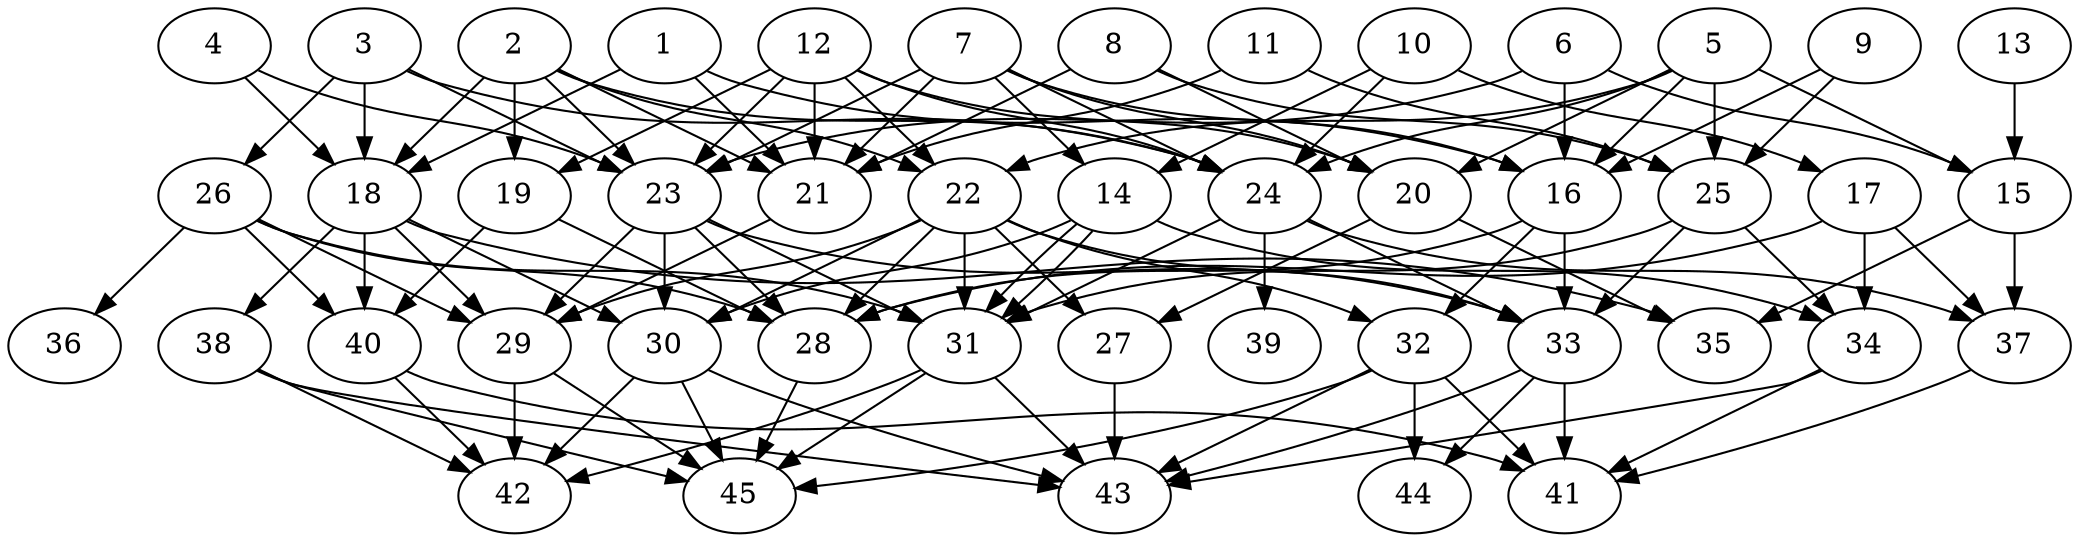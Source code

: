 // DAG automatically generated by daggen at Thu Oct  3 14:07:23 2019
// ./daggen --dot -n 45 --ccr 0.4 --fat 0.7 --regular 0.9 --density 0.5 --mindata 5242880 --maxdata 52428800 
digraph G {
  1 [size="24514560", alpha="0.08", expect_size="9805824"] 
  1 -> 16 [size ="9805824"]
  1 -> 18 [size ="9805824"]
  1 -> 21 [size ="9805824"]
  2 [size="62059520", alpha="0.01", expect_size="24823808"] 
  2 -> 18 [size ="24823808"]
  2 -> 19 [size ="24823808"]
  2 -> 21 [size ="24823808"]
  2 -> 22 [size ="24823808"]
  2 -> 23 [size ="24823808"]
  2 -> 24 [size ="24823808"]
  3 [size="74744320", alpha="0.17", expect_size="29897728"] 
  3 -> 18 [size ="29897728"]
  3 -> 23 [size ="29897728"]
  3 -> 24 [size ="29897728"]
  3 -> 26 [size ="29897728"]
  4 [size="101982720", alpha="0.15", expect_size="40793088"] 
  4 -> 18 [size ="40793088"]
  4 -> 23 [size ="40793088"]
  5 [size="61345280", alpha="0.09", expect_size="24538112"] 
  5 -> 15 [size ="24538112"]
  5 -> 16 [size ="24538112"]
  5 -> 20 [size ="24538112"]
  5 -> 22 [size ="24538112"]
  5 -> 24 [size ="24538112"]
  5 -> 25 [size ="24538112"]
  6 [size="101982720", alpha="0.04", expect_size="40793088"] 
  6 -> 15 [size ="40793088"]
  6 -> 16 [size ="40793088"]
  6 -> 23 [size ="40793088"]
  7 [size="113712640", alpha="0.16", expect_size="45485056"] 
  7 -> 14 [size ="45485056"]
  7 -> 16 [size ="45485056"]
  7 -> 20 [size ="45485056"]
  7 -> 21 [size ="45485056"]
  7 -> 23 [size ="45485056"]
  7 -> 24 [size ="45485056"]
  8 [size="16135680", alpha="0.12", expect_size="6454272"] 
  8 -> 20 [size ="6454272"]
  8 -> 21 [size ="6454272"]
  8 -> 25 [size ="6454272"]
  9 [size="24407040", alpha="0.10", expect_size="9762816"] 
  9 -> 16 [size ="9762816"]
  9 -> 25 [size ="9762816"]
  10 [size="78699520", alpha="0.03", expect_size="31479808"] 
  10 -> 14 [size ="31479808"]
  10 -> 17 [size ="31479808"]
  10 -> 24 [size ="31479808"]
  11 [size="126446080", alpha="0.18", expect_size="50578432"] 
  11 -> 21 [size ="50578432"]
  11 -> 25 [size ="50578432"]
  12 [size="53299200", alpha="0.03", expect_size="21319680"] 
  12 -> 19 [size ="21319680"]
  12 -> 20 [size ="21319680"]
  12 -> 21 [size ="21319680"]
  12 -> 22 [size ="21319680"]
  12 -> 23 [size ="21319680"]
  12 -> 24 [size ="21319680"]
  13 [size="59691520", alpha="0.09", expect_size="23876608"] 
  13 -> 15 [size ="23876608"]
  14 [size="44515840", alpha="0.09", expect_size="17806336"] 
  14 -> 30 [size ="17806336"]
  14 -> 31 [size ="17806336"]
  14 -> 31 [size ="17806336"]
  14 -> 34 [size ="17806336"]
  15 [size="13493760", alpha="0.04", expect_size="5397504"] 
  15 -> 35 [size ="5397504"]
  15 -> 37 [size ="5397504"]
  16 [size="66557440", alpha="0.19", expect_size="26622976"] 
  16 -> 28 [size ="26622976"]
  16 -> 32 [size ="26622976"]
  16 -> 33 [size ="26622976"]
  17 [size="90606080", alpha="0.13", expect_size="36242432"] 
  17 -> 28 [size ="36242432"]
  17 -> 34 [size ="36242432"]
  17 -> 37 [size ="36242432"]
  18 [size="64913920", alpha="0.18", expect_size="25965568"] 
  18 -> 29 [size ="25965568"]
  18 -> 30 [size ="25965568"]
  18 -> 35 [size ="25965568"]
  18 -> 38 [size ="25965568"]
  18 -> 40 [size ="25965568"]
  19 [size="20249600", alpha="0.05", expect_size="8099840"] 
  19 -> 28 [size ="8099840"]
  19 -> 40 [size ="8099840"]
  20 [size="77731840", alpha="0.16", expect_size="31092736"] 
  20 -> 27 [size ="31092736"]
  20 -> 35 [size ="31092736"]
  21 [size="94428160", alpha="0.08", expect_size="37771264"] 
  21 -> 29 [size ="37771264"]
  22 [size="83151360", alpha="0.09", expect_size="33260544"] 
  22 -> 27 [size ="33260544"]
  22 -> 28 [size ="33260544"]
  22 -> 29 [size ="33260544"]
  22 -> 30 [size ="33260544"]
  22 -> 31 [size ="33260544"]
  22 -> 32 [size ="33260544"]
  22 -> 33 [size ="33260544"]
  23 [size="102878720", alpha="0.00", expect_size="41151488"] 
  23 -> 28 [size ="41151488"]
  23 -> 29 [size ="41151488"]
  23 -> 30 [size ="41151488"]
  23 -> 31 [size ="41151488"]
  23 -> 33 [size ="41151488"]
  24 [size="37335040", alpha="0.06", expect_size="14934016"] 
  24 -> 31 [size ="14934016"]
  24 -> 33 [size ="14934016"]
  24 -> 37 [size ="14934016"]
  24 -> 39 [size ="14934016"]
  25 [size="88363520", alpha="0.01", expect_size="35345408"] 
  25 -> 31 [size ="35345408"]
  25 -> 33 [size ="35345408"]
  25 -> 34 [size ="35345408"]
  26 [size="111339520", alpha="0.10", expect_size="44535808"] 
  26 -> 28 [size ="44535808"]
  26 -> 29 [size ="44535808"]
  26 -> 31 [size ="44535808"]
  26 -> 36 [size ="44535808"]
  26 -> 40 [size ="44535808"]
  27 [size="103098880", alpha="0.17", expect_size="41239552"] 
  27 -> 43 [size ="41239552"]
  28 [size="64724480", alpha="0.04", expect_size="25889792"] 
  28 -> 45 [size ="25889792"]
  29 [size="54824960", alpha="0.13", expect_size="21929984"] 
  29 -> 42 [size ="21929984"]
  29 -> 45 [size ="21929984"]
  30 [size="87114240", alpha="0.13", expect_size="34845696"] 
  30 -> 42 [size ="34845696"]
  30 -> 43 [size ="34845696"]
  30 -> 45 [size ="34845696"]
  31 [size="63162880", alpha="0.12", expect_size="25265152"] 
  31 -> 42 [size ="25265152"]
  31 -> 43 [size ="25265152"]
  31 -> 45 [size ="25265152"]
  32 [size="112345600", alpha="0.18", expect_size="44938240"] 
  32 -> 41 [size ="44938240"]
  32 -> 43 [size ="44938240"]
  32 -> 44 [size ="44938240"]
  32 -> 45 [size ="44938240"]
  33 [size="47690240", alpha="0.12", expect_size="19076096"] 
  33 -> 41 [size ="19076096"]
  33 -> 43 [size ="19076096"]
  33 -> 44 [size ="19076096"]
  34 [size="48796160", alpha="0.12", expect_size="19518464"] 
  34 -> 41 [size ="19518464"]
  34 -> 43 [size ="19518464"]
  35 [size="86579200", alpha="0.11", expect_size="34631680"] 
  36 [size="91315200", alpha="0.19", expect_size="36526080"] 
  37 [size="33912320", alpha="0.01", expect_size="13564928"] 
  37 -> 41 [size ="13564928"]
  38 [size="14978560", alpha="0.11", expect_size="5991424"] 
  38 -> 42 [size ="5991424"]
  38 -> 43 [size ="5991424"]
  38 -> 45 [size ="5991424"]
  39 [size="37544960", alpha="0.03", expect_size="15017984"] 
  40 [size="112908800", alpha="0.06", expect_size="45163520"] 
  40 -> 41 [size ="45163520"]
  40 -> 42 [size ="45163520"]
  41 [size="70737920", alpha="0.02", expect_size="28295168"] 
  42 [size="24368640", alpha="0.10", expect_size="9747456"] 
  43 [size="13998080", alpha="0.13", expect_size="5599232"] 
  44 [size="86208000", alpha="0.01", expect_size="34483200"] 
  45 [size="36482560", alpha="0.01", expect_size="14593024"] 
}

